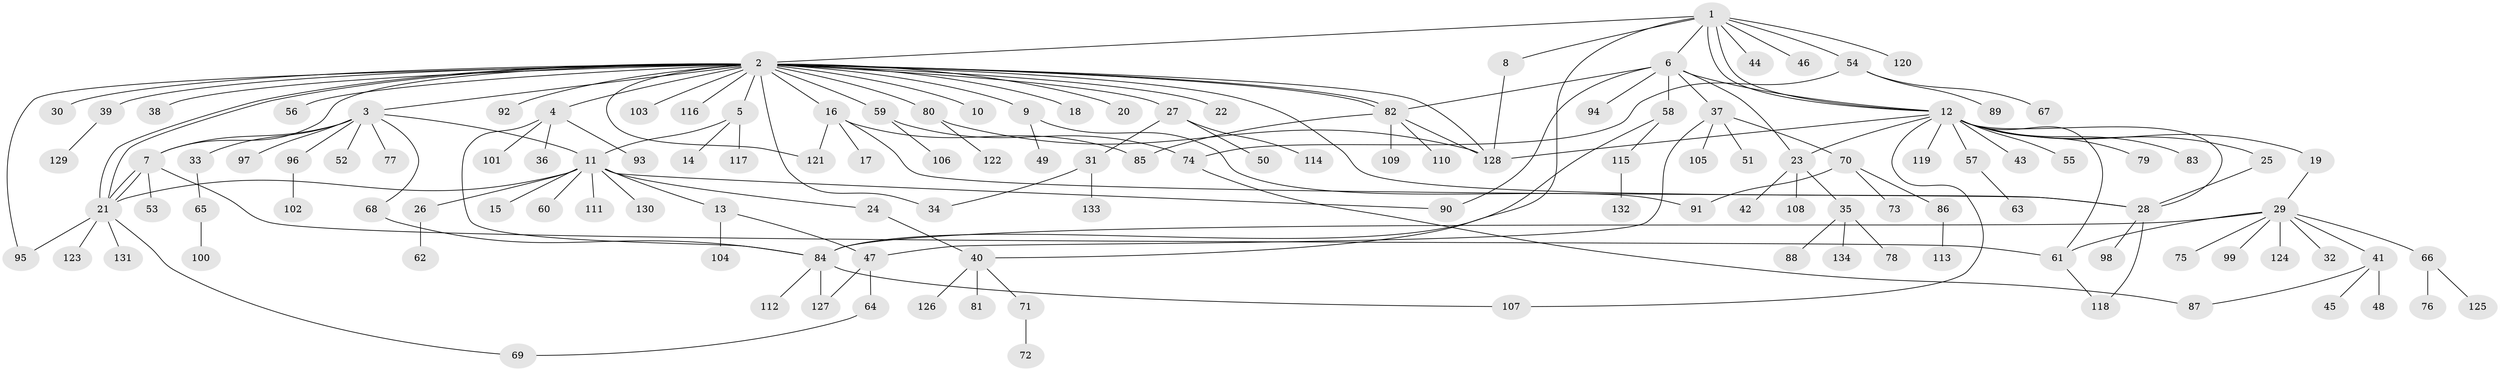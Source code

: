 // coarse degree distribution, {30: 0.014705882352941176, 1: 0.5294117647058824, 4: 0.029411764705882353, 3: 0.11764705882352941, 2: 0.17647058823529413, 8: 0.014705882352941176, 9: 0.029411764705882353, 5: 0.029411764705882353, 6: 0.029411764705882353, 11: 0.014705882352941176, 7: 0.014705882352941176}
// Generated by graph-tools (version 1.1) at 2025/46/03/06/25 01:46:56]
// undirected, 134 vertices, 170 edges
graph export_dot {
graph [start="1"]
  node [color=gray90,style=filled];
  1;
  2;
  3;
  4;
  5;
  6;
  7;
  8;
  9;
  10;
  11;
  12;
  13;
  14;
  15;
  16;
  17;
  18;
  19;
  20;
  21;
  22;
  23;
  24;
  25;
  26;
  27;
  28;
  29;
  30;
  31;
  32;
  33;
  34;
  35;
  36;
  37;
  38;
  39;
  40;
  41;
  42;
  43;
  44;
  45;
  46;
  47;
  48;
  49;
  50;
  51;
  52;
  53;
  54;
  55;
  56;
  57;
  58;
  59;
  60;
  61;
  62;
  63;
  64;
  65;
  66;
  67;
  68;
  69;
  70;
  71;
  72;
  73;
  74;
  75;
  76;
  77;
  78;
  79;
  80;
  81;
  82;
  83;
  84;
  85;
  86;
  87;
  88;
  89;
  90;
  91;
  92;
  93;
  94;
  95;
  96;
  97;
  98;
  99;
  100;
  101;
  102;
  103;
  104;
  105;
  106;
  107;
  108;
  109;
  110;
  111;
  112;
  113;
  114;
  115;
  116;
  117;
  118;
  119;
  120;
  121;
  122;
  123;
  124;
  125;
  126;
  127;
  128;
  129;
  130;
  131;
  132;
  133;
  134;
  1 -- 2;
  1 -- 6;
  1 -- 8;
  1 -- 12;
  1 -- 12;
  1 -- 40;
  1 -- 44;
  1 -- 46;
  1 -- 54;
  1 -- 120;
  2 -- 3;
  2 -- 4;
  2 -- 5;
  2 -- 7;
  2 -- 9;
  2 -- 10;
  2 -- 16;
  2 -- 18;
  2 -- 20;
  2 -- 21;
  2 -- 21;
  2 -- 22;
  2 -- 27;
  2 -- 28;
  2 -- 30;
  2 -- 34;
  2 -- 38;
  2 -- 39;
  2 -- 56;
  2 -- 59;
  2 -- 80;
  2 -- 82;
  2 -- 82;
  2 -- 92;
  2 -- 95;
  2 -- 103;
  2 -- 116;
  2 -- 121;
  2 -- 128;
  3 -- 7;
  3 -- 11;
  3 -- 33;
  3 -- 52;
  3 -- 68;
  3 -- 77;
  3 -- 96;
  3 -- 97;
  4 -- 36;
  4 -- 84;
  4 -- 93;
  4 -- 101;
  5 -- 11;
  5 -- 14;
  5 -- 117;
  6 -- 12;
  6 -- 23;
  6 -- 37;
  6 -- 58;
  6 -- 82;
  6 -- 90;
  6 -- 94;
  7 -- 21;
  7 -- 21;
  7 -- 53;
  7 -- 61;
  8 -- 128;
  9 -- 49;
  9 -- 91;
  11 -- 13;
  11 -- 15;
  11 -- 21;
  11 -- 24;
  11 -- 26;
  11 -- 60;
  11 -- 90;
  11 -- 111;
  11 -- 130;
  12 -- 19;
  12 -- 23;
  12 -- 25;
  12 -- 28;
  12 -- 43;
  12 -- 55;
  12 -- 57;
  12 -- 61;
  12 -- 79;
  12 -- 83;
  12 -- 107;
  12 -- 119;
  12 -- 128;
  13 -- 47;
  13 -- 104;
  16 -- 17;
  16 -- 28;
  16 -- 85;
  16 -- 121;
  19 -- 29;
  21 -- 69;
  21 -- 95;
  21 -- 123;
  21 -- 131;
  23 -- 35;
  23 -- 42;
  23 -- 108;
  24 -- 40;
  25 -- 28;
  26 -- 62;
  27 -- 31;
  27 -- 50;
  27 -- 114;
  28 -- 98;
  28 -- 118;
  29 -- 32;
  29 -- 41;
  29 -- 61;
  29 -- 66;
  29 -- 75;
  29 -- 84;
  29 -- 99;
  29 -- 124;
  31 -- 34;
  31 -- 133;
  33 -- 65;
  35 -- 78;
  35 -- 88;
  35 -- 134;
  37 -- 47;
  37 -- 51;
  37 -- 70;
  37 -- 105;
  39 -- 129;
  40 -- 71;
  40 -- 81;
  40 -- 126;
  41 -- 45;
  41 -- 48;
  41 -- 87;
  47 -- 64;
  47 -- 127;
  54 -- 67;
  54 -- 74;
  54 -- 89;
  57 -- 63;
  58 -- 84;
  58 -- 115;
  59 -- 74;
  59 -- 106;
  61 -- 118;
  64 -- 69;
  65 -- 100;
  66 -- 76;
  66 -- 125;
  68 -- 84;
  70 -- 73;
  70 -- 86;
  70 -- 91;
  71 -- 72;
  74 -- 87;
  80 -- 122;
  80 -- 128;
  82 -- 85;
  82 -- 109;
  82 -- 110;
  82 -- 128;
  84 -- 107;
  84 -- 112;
  84 -- 127;
  86 -- 113;
  96 -- 102;
  115 -- 132;
}
